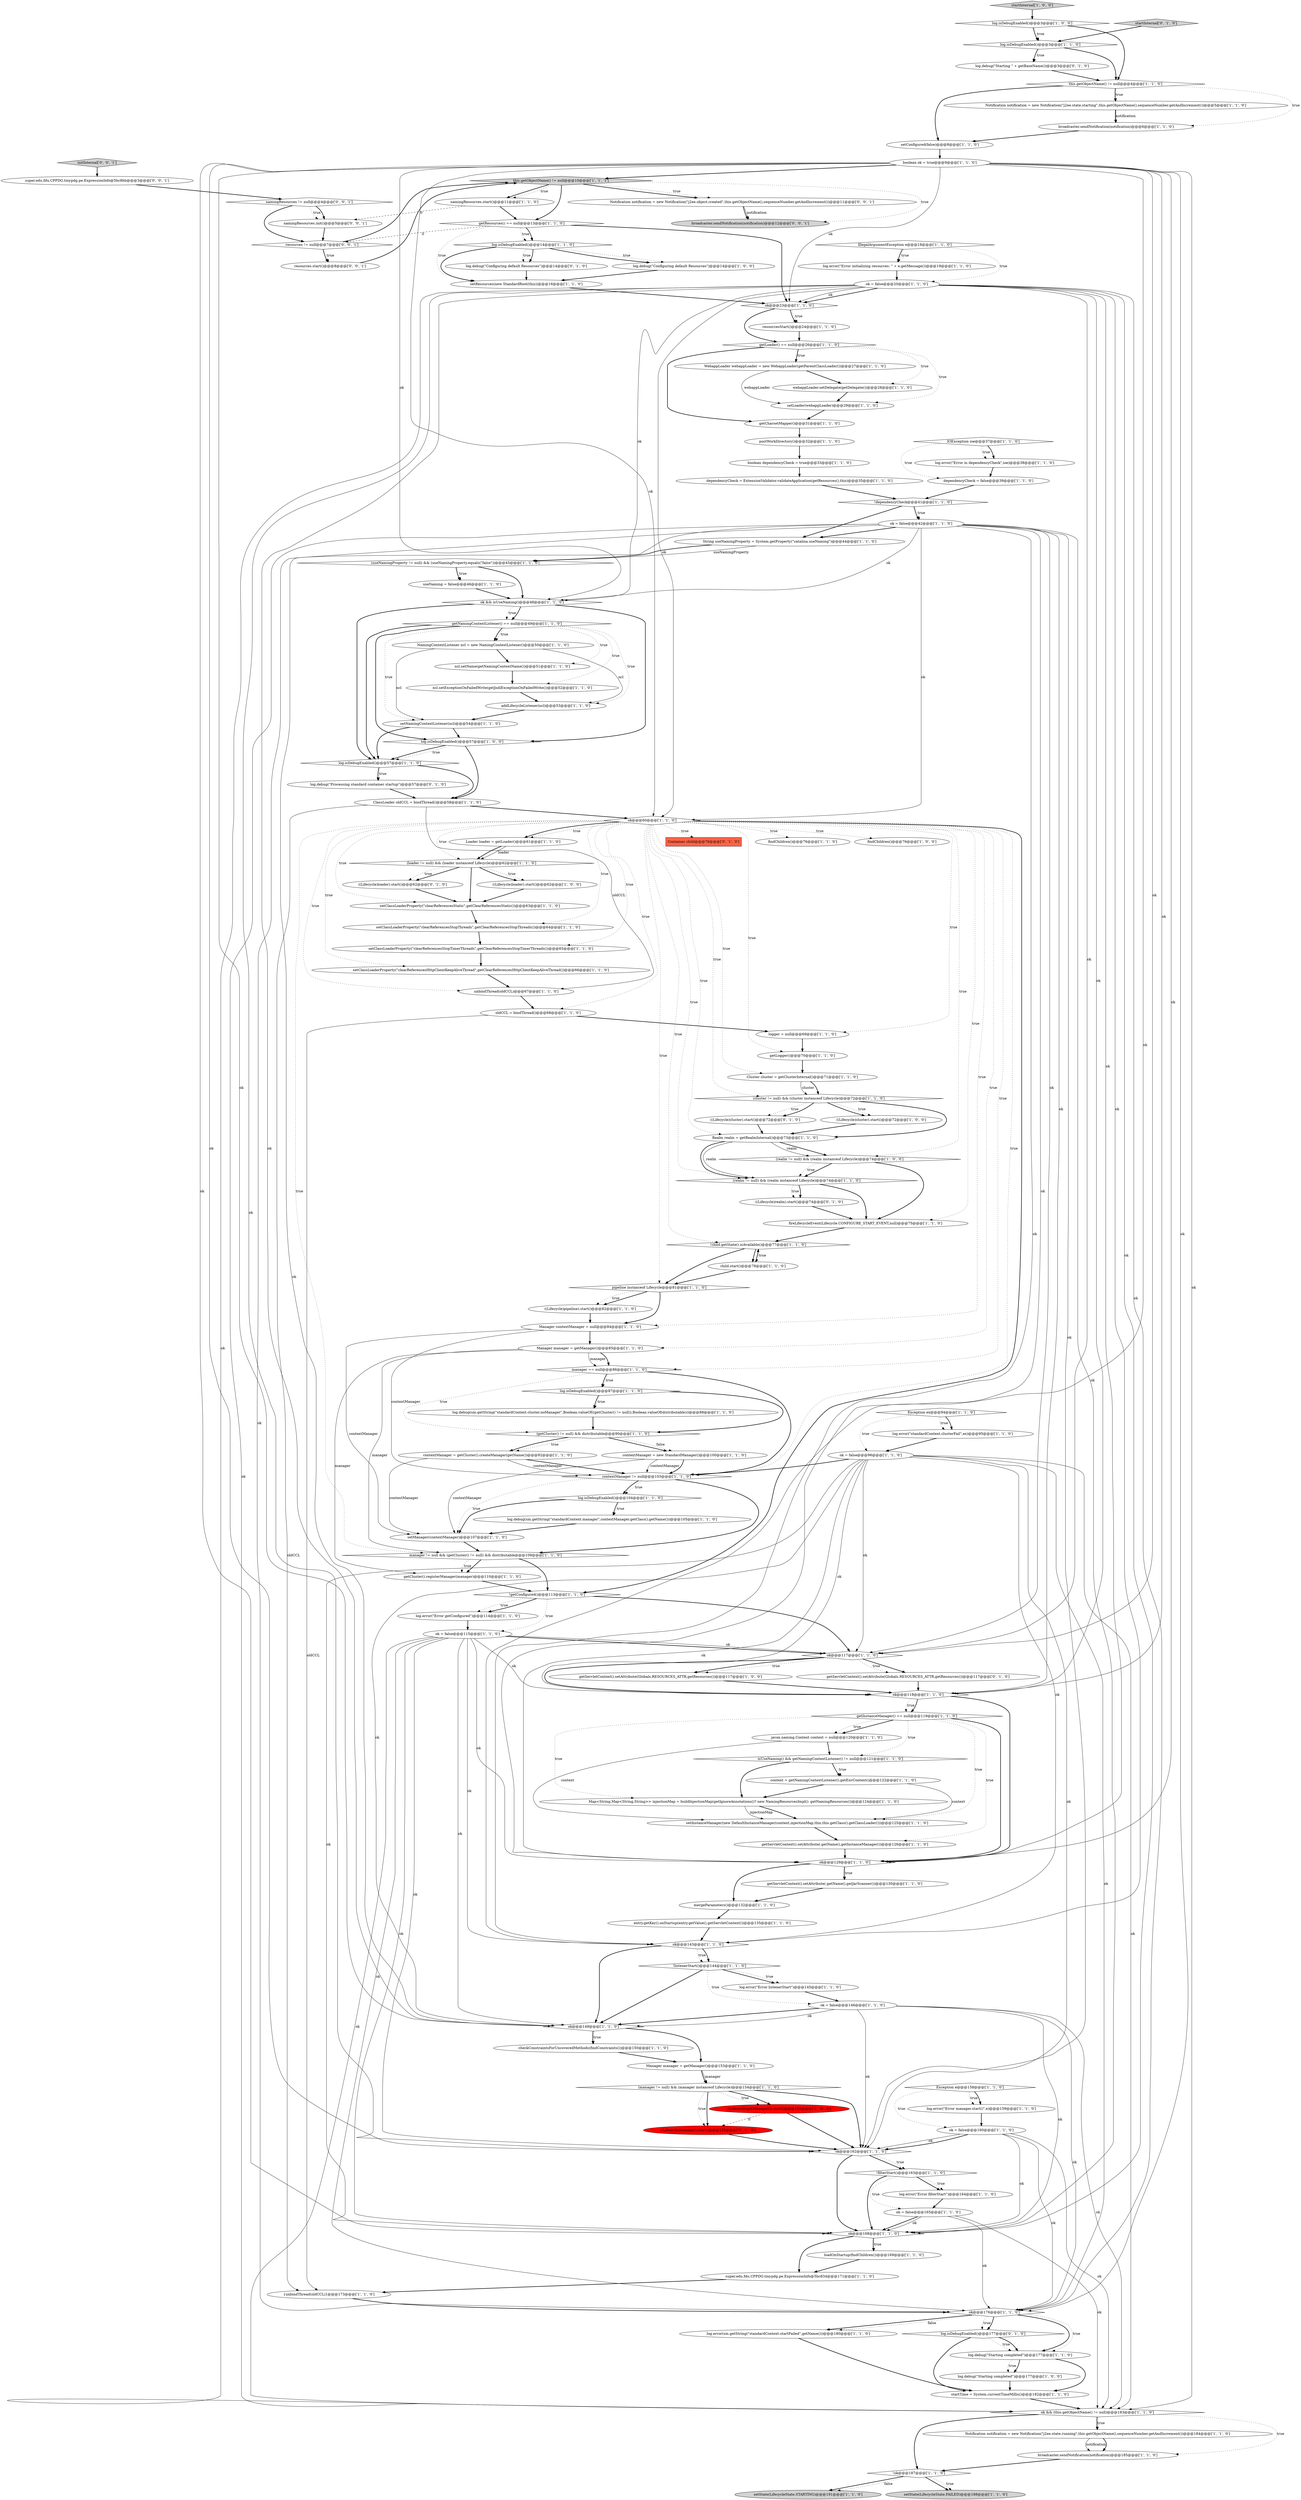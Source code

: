 digraph {
18 [style = filled, label = "this.getObjectName() != null@@@4@@@['1', '1', '0']", fillcolor = white, shape = diamond image = "AAA0AAABBB1BBB"];
26 [style = filled, label = "entry.getKey().onStartup(entry.getValue(),getServletContext())@@@135@@@['1', '1', '0']", fillcolor = white, shape = ellipse image = "AAA0AAABBB1BBB"];
58 [style = filled, label = "setClassLoaderProperty(\"clearReferencesHttpClientKeepAliveThread\",getClearReferencesHttpClientKeepAliveThread())@@@66@@@['1', '1', '0']", fillcolor = white, shape = ellipse image = "AAA0AAABBB1BBB"];
12 [style = filled, label = "broadcaster.sendNotification(notification)@@@185@@@['1', '1', '0']", fillcolor = white, shape = ellipse image = "AAA0AAABBB1BBB"];
110 [style = filled, label = "pipeline instanceof Lifecycle@@@81@@@['1', '1', '0']", fillcolor = white, shape = diamond image = "AAA0AAABBB1BBB"];
46 [style = filled, label = "getCharsetMapper()@@@31@@@['1', '1', '0']", fillcolor = white, shape = ellipse image = "AAA0AAABBB1BBB"];
21 [style = filled, label = "IllegalArgumentException e@@@18@@@['1', '1', '0']", fillcolor = white, shape = diamond image = "AAA0AAABBB1BBB"];
35 [style = filled, label = "getResources() == null@@@13@@@['1', '1', '0']", fillcolor = white, shape = diamond image = "AAA0AAABBB1BBB"];
135 [style = filled, label = "startInternal['0', '1', '0']", fillcolor = lightgray, shape = diamond image = "AAA0AAABBB2BBB"];
143 [style = filled, label = "((Lifecycle)loader).start()@@@62@@@['0', '1', '0']", fillcolor = white, shape = ellipse image = "AAA0AAABBB2BBB"];
80 [style = filled, label = "!child.getState().isAvailable()@@@77@@@['1', '1', '0']", fillcolor = white, shape = diamond image = "AAA0AAABBB1BBB"];
53 [style = filled, label = "log.isDebugEnabled()@@@14@@@['1', '1', '0']", fillcolor = white, shape = diamond image = "AAA0AAABBB1BBB"];
61 [style = filled, label = "log.error(\"Error listenerStart\")@@@145@@@['1', '1', '0']", fillcolor = white, shape = ellipse image = "AAA0AAABBB1BBB"];
66 [style = filled, label = "!ok@@@187@@@['1', '1', '0']", fillcolor = white, shape = diamond image = "AAA0AAABBB1BBB"];
125 [style = filled, label = "getNamingContextListener() == null@@@49@@@['1', '1', '0']", fillcolor = white, shape = diamond image = "AAA0AAABBB1BBB"];
121 [style = filled, label = "ok@@@129@@@['1', '1', '0']", fillcolor = white, shape = diamond image = "AAA0AAABBB1BBB"];
90 [style = filled, label = "Loader loader = getLoader()@@@61@@@['1', '1', '0']", fillcolor = white, shape = ellipse image = "AAA0AAABBB1BBB"];
43 [style = filled, label = "Realm realm = getRealmInternal()@@@73@@@['1', '1', '0']", fillcolor = white, shape = ellipse image = "AAA0AAABBB1BBB"];
152 [style = filled, label = "resources != null@@@7@@@['0', '0', '1']", fillcolor = white, shape = diamond image = "AAA0AAABBB3BBB"];
84 [style = filled, label = "getServletContext().setAttribute(.getName(),getInstanceManager())@@@126@@@['1', '1', '0']", fillcolor = white, shape = ellipse image = "AAA0AAABBB1BBB"];
119 [style = filled, label = "manager != null && (getCluster() != null) && distributable@@@109@@@['1', '1', '0']", fillcolor = white, shape = diamond image = "AAA0AAABBB1BBB"];
73 [style = filled, label = "manager == null@@@86@@@['1', '1', '0']", fillcolor = white, shape = diamond image = "AAA0AAABBB1BBB"];
10 [style = filled, label = "setInstanceManager(new DefaultInstanceManager(context,injectionMap,this,this.getClass().getClassLoader()))@@@125@@@['1', '1', '0']", fillcolor = white, shape = ellipse image = "AAA0AAABBB1BBB"];
137 [style = filled, label = "log.isDebugEnabled()@@@177@@@['0', '1', '0']", fillcolor = white, shape = diamond image = "AAA0AAABBB2BBB"];
51 [style = filled, label = "!listenerStart()@@@144@@@['1', '1', '0']", fillcolor = white, shape = diamond image = "AAA0AAABBB1BBB"];
150 [style = filled, label = "namingResources != null@@@4@@@['0', '0', '1']", fillcolor = white, shape = diamond image = "AAA0AAABBB3BBB"];
102 [style = filled, label = "ok@@@176@@@['1', '1', '0']", fillcolor = white, shape = diamond image = "AAA0AAABBB1BBB"];
140 [style = filled, label = "getServletContext().setAttribute(Globals.RESOURCES_ATTR,getResources())@@@117@@@['0', '1', '0']", fillcolor = white, shape = ellipse image = "AAA0AAABBB2BBB"];
70 [style = filled, label = "((Lifecycle)getManager()).start()@@@155@@@['1', '0', '0']", fillcolor = red, shape = ellipse image = "AAA1AAABBB1BBB"];
40 [style = filled, label = "fireLifecycleEvent(Lifecycle.CONFIGURE_START_EVENT,null)@@@75@@@['1', '1', '0']", fillcolor = white, shape = ellipse image = "AAA0AAABBB1BBB"];
147 [style = filled, label = "Notification notification = new Notification(\"j2ee.object.created\",this.getObjectName(),sequenceNumber.getAndIncrement())@@@11@@@['0', '0', '1']", fillcolor = white, shape = ellipse image = "AAA0AAABBB3BBB"];
108 [style = filled, label = "ncl.setExceptionOnFailedWrite(getJndiExceptionOnFailedWrite())@@@52@@@['1', '1', '0']", fillcolor = white, shape = ellipse image = "AAA0AAABBB1BBB"];
8 [style = filled, label = "contextManager = getCluster().createManager(getName())@@@92@@@['1', '1', '0']", fillcolor = white, shape = ellipse image = "AAA0AAABBB1BBB"];
15 [style = filled, label = "broadcaster.sendNotification(notification)@@@6@@@['1', '1', '0']", fillcolor = white, shape = ellipse image = "AAA0AAABBB1BBB"];
85 [style = filled, label = "getServletContext().setAttribute(.getName(),getJarScanner())@@@130@@@['1', '1', '0']", fillcolor = white, shape = ellipse image = "AAA0AAABBB1BBB"];
69 [style = filled, label = "getLogger()@@@70@@@['1', '1', '0']", fillcolor = white, shape = ellipse image = "AAA0AAABBB1BBB"];
109 [style = filled, label = "addLifecycleListener(ncl)@@@53@@@['1', '1', '0']", fillcolor = white, shape = ellipse image = "AAA0AAABBB1BBB"];
64 [style = filled, label = "context = getNamingContextListener().getEnvContext()@@@122@@@['1', '1', '0']", fillcolor = white, shape = ellipse image = "AAA0AAABBB1BBB"];
98 [style = filled, label = "ok@@@149@@@['1', '1', '0']", fillcolor = white, shape = diamond image = "AAA0AAABBB1BBB"];
124 [style = filled, label = "ok = false@@@42@@@['1', '1', '0']", fillcolor = white, shape = ellipse image = "AAA0AAABBB1BBB"];
41 [style = filled, label = "ok = false@@@20@@@['1', '1', '0']", fillcolor = white, shape = ellipse image = "AAA0AAABBB1BBB"];
52 [style = filled, label = "namingResources.start()@@@11@@@['1', '1', '0']", fillcolor = white, shape = ellipse image = "AAA0AAABBB1BBB"];
76 [style = filled, label = "child.start()@@@78@@@['1', '1', '0']", fillcolor = white, shape = ellipse image = "AAA0AAABBB1BBB"];
6 [style = filled, label = "ClassLoader oldCCL = bindThread()@@@58@@@['1', '1', '0']", fillcolor = white, shape = ellipse image = "AAA0AAABBB1BBB"];
117 [style = filled, label = "dependencyCheck = ExtensionValidator.validateApplication(getResources(),this)@@@35@@@['1', '1', '0']", fillcolor = white, shape = ellipse image = "AAA0AAABBB1BBB"];
93 [style = filled, label = "log.isDebugEnabled()@@@87@@@['1', '1', '0']", fillcolor = white, shape = diamond image = "AAA0AAABBB1BBB"];
129 [style = filled, label = "Manager manager = getManager()@@@85@@@['1', '1', '0']", fillcolor = white, shape = ellipse image = "AAA0AAABBB1BBB"];
141 [style = filled, label = "((Lifecycle)cluster).start()@@@72@@@['0', '1', '0']", fillcolor = white, shape = ellipse image = "AAA0AAABBB2BBB"];
94 [style = filled, label = "webappLoader.setDelegate(getDelegate())@@@28@@@['1', '1', '0']", fillcolor = white, shape = ellipse image = "AAA0AAABBB1BBB"];
88 [style = filled, label = "dependencyCheck = false@@@39@@@['1', '1', '0']", fillcolor = white, shape = ellipse image = "AAA0AAABBB1BBB"];
50 [style = filled, label = "ok@@@117@@@['1', '1', '0']", fillcolor = white, shape = diamond image = "AAA0AAABBB1BBB"];
122 [style = filled, label = "log.error(sm.getString(\"standardContext.startFailed\",getName()))@@@180@@@['1', '1', '0']", fillcolor = white, shape = ellipse image = "AAA0AAABBB1BBB"];
16 [style = filled, label = "log.error(\"standardContext.clusterFail\",ex)@@@95@@@['1', '1', '0']", fillcolor = white, shape = ellipse image = "AAA0AAABBB1BBB"];
104 [style = filled, label = "ok = false@@@160@@@['1', '1', '0']", fillcolor = white, shape = ellipse image = "AAA0AAABBB1BBB"];
32 [style = filled, label = "Manager manager = getManager()@@@153@@@['1', '1', '0']", fillcolor = white, shape = ellipse image = "AAA0AAABBB1BBB"];
144 [style = filled, label = "log.debug(\"Configuring default Resources\")@@@14@@@['0', '1', '0']", fillcolor = white, shape = ellipse image = "AAA0AAABBB2BBB"];
29 [style = filled, label = "log.error(\"Error filterStart\")@@@164@@@['1', '1', '0']", fillcolor = white, shape = ellipse image = "AAA0AAABBB1BBB"];
47 [style = filled, label = "setClassLoaderProperty(\"clearReferencesStatic\",getClearReferencesStatic())@@@63@@@['1', '1', '0']", fillcolor = white, shape = ellipse image = "AAA0AAABBB1BBB"];
39 [style = filled, label = "setNamingContextListener(ncl)@@@54@@@['1', '1', '0']", fillcolor = white, shape = ellipse image = "AAA0AAABBB1BBB"];
17 [style = filled, label = "super.edu.fdu.CPPDG.tinypdg.pe.ExpressionInfo@5bc834@@@171@@@['1', '1', '0']", fillcolor = white, shape = ellipse image = "AAA0AAABBB1BBB"];
36 [style = filled, label = "log.debug(\"Configuring default Resources\")@@@14@@@['1', '0', '0']", fillcolor = white, shape = ellipse image = "AAA0AAABBB1BBB"];
42 [style = filled, label = "!dependencyCheck@@@41@@@['1', '1', '0']", fillcolor = white, shape = diamond image = "AAA0AAABBB1BBB"];
74 [style = filled, label = "Exception e@@@158@@@['1', '1', '0']", fillcolor = white, shape = diamond image = "AAA0AAABBB1BBB"];
78 [style = filled, label = "setConfigured(false)@@@8@@@['1', '1', '0']", fillcolor = white, shape = ellipse image = "AAA0AAABBB1BBB"];
126 [style = filled, label = "logger = null@@@69@@@['1', '1', '0']", fillcolor = white, shape = ellipse image = "AAA0AAABBB1BBB"];
132 [style = filled, label = "!getConfigured()@@@113@@@['1', '1', '0']", fillcolor = white, shape = diamond image = "AAA0AAABBB1BBB"];
139 [style = filled, label = "Container child@@@76@@@['0', '1', '0']", fillcolor = tomato, shape = box image = "AAA0AAABBB2BBB"];
138 [style = filled, label = "((Lifecycle)realm).start()@@@74@@@['0', '1', '0']", fillcolor = white, shape = ellipse image = "AAA0AAABBB2BBB"];
123 [style = filled, label = "(useNamingProperty != null) && (useNamingProperty.equals(\"false\"))@@@45@@@['1', '1', '0']", fillcolor = white, shape = diamond image = "AAA0AAABBB1BBB"];
105 [style = filled, label = "setLoader(webappLoader)@@@29@@@['1', '1', '0']", fillcolor = white, shape = ellipse image = "AAA0AAABBB1BBB"];
120 [style = filled, label = "log.debug(\"Starting completed\")@@@177@@@['1', '1', '0']", fillcolor = white, shape = ellipse image = "AAA0AAABBB1BBB"];
38 [style = filled, label = "log.error(\"Error in dependencyCheck\",ioe)@@@38@@@['1', '1', '0']", fillcolor = white, shape = ellipse image = "AAA0AAABBB1BBB"];
75 [style = filled, label = "oldCCL = bindThread()@@@68@@@['1', '1', '0']", fillcolor = white, shape = ellipse image = "AAA0AAABBB1BBB"];
118 [style = filled, label = "log.isDebugEnabled()@@@57@@@['1', '1', '0']", fillcolor = white, shape = diamond image = "AAA0AAABBB1BBB"];
19 [style = filled, label = "postWorkDirectory()@@@32@@@['1', '1', '0']", fillcolor = white, shape = ellipse image = "AAA0AAABBB1BBB"];
146 [style = filled, label = "super.edu.fdu.CPPDG.tinypdg.pe.ExpressionInfo@5bc8bb@@@3@@@['0', '0', '1']", fillcolor = white, shape = ellipse image = "AAA0AAABBB3BBB"];
113 [style = filled, label = "ok@@@23@@@['1', '1', '0']", fillcolor = white, shape = diamond image = "AAA0AAABBB1BBB"];
45 [style = filled, label = "Notification notification = new Notification(\"j2ee.state.starting\",this.getObjectName(),sequenceNumber.getAndIncrement())@@@5@@@['1', '1', '0']", fillcolor = white, shape = ellipse image = "AAA0AAABBB1BBB"];
33 [style = filled, label = "ncl.setName(getNamingContextName())@@@51@@@['1', '1', '0']", fillcolor = white, shape = ellipse image = "AAA0AAABBB1BBB"];
72 [style = filled, label = "useNaming = false@@@46@@@['1', '1', '0']", fillcolor = white, shape = ellipse image = "AAA0AAABBB1BBB"];
112 [style = filled, label = "(getCluster() != null) && distributable@@@90@@@['1', '1', '0']", fillcolor = white, shape = diamond image = "AAA0AAABBB1BBB"];
22 [style = filled, label = "((Lifecycle)pipeline).start()@@@82@@@['1', '1', '0']", fillcolor = white, shape = ellipse image = "AAA0AAABBB1BBB"];
57 [style = filled, label = "Map<String,Map<String,String>> injectionMap = buildInjectionMap(getIgnoreAnnotations()? new NamingResourcesImpl(): getNamingResources())@@@124@@@['1', '1', '0']", fillcolor = white, shape = ellipse image = "AAA0AAABBB1BBB"];
97 [style = filled, label = "ok = false@@@146@@@['1', '1', '0']", fillcolor = white, shape = ellipse image = "AAA0AAABBB1BBB"];
89 [style = filled, label = "startTime = System.currentTimeMillis()@@@182@@@['1', '1', '0']", fillcolor = white, shape = ellipse image = "AAA0AAABBB1BBB"];
83 [style = filled, label = "setState(LifecycleState.STARTING)@@@191@@@['1', '1', '0']", fillcolor = lightgray, shape = ellipse image = "AAA0AAABBB1BBB"];
106 [style = filled, label = "resourcesStart()@@@24@@@['1', '1', '0']", fillcolor = white, shape = ellipse image = "AAA0AAABBB1BBB"];
62 [style = filled, label = "Cluster cluster = getClusterInternal()@@@71@@@['1', '1', '0']", fillcolor = white, shape = ellipse image = "AAA0AAABBB1BBB"];
77 [style = filled, label = "checkConstraintsForUncoveredMethods(findConstraints())@@@150@@@['1', '1', '0']", fillcolor = white, shape = ellipse image = "AAA0AAABBB1BBB"];
114 [style = filled, label = "setManager(contextManager)@@@107@@@['1', '1', '0']", fillcolor = white, shape = ellipse image = "AAA0AAABBB1BBB"];
148 [style = filled, label = "initInternal['0', '0', '1']", fillcolor = lightgray, shape = diamond image = "AAA0AAABBB3BBB"];
130 [style = filled, label = "log.error(\"Error getConfigured\")@@@114@@@['1', '1', '0']", fillcolor = white, shape = ellipse image = "AAA0AAABBB1BBB"];
81 [style = filled, label = "ok && (this.getObjectName() != null)@@@183@@@['1', '1', '0']", fillcolor = white, shape = diamond image = "AAA0AAABBB1BBB"];
5 [style = filled, label = "NamingContextListener ncl = new NamingContextListener()@@@50@@@['1', '1', '0']", fillcolor = white, shape = ellipse image = "AAA0AAABBB1BBB"];
55 [style = filled, label = "!filterStart()@@@163@@@['1', '1', '0']", fillcolor = white, shape = diamond image = "AAA0AAABBB1BBB"];
24 [style = filled, label = "isUseNaming() && getNamingContextListener() != null@@@121@@@['1', '1', '0']", fillcolor = white, shape = diamond image = "AAA0AAABBB1BBB"];
95 [style = filled, label = "ok@@@118@@@['1', '1', '0']", fillcolor = white, shape = diamond image = "AAA0AAABBB1BBB"];
20 [style = filled, label = "ok@@@60@@@['1', '1', '0']", fillcolor = white, shape = diamond image = "AAA0AAABBB1BBB"];
145 [style = filled, label = "((Lifecycle)manager).start()@@@155@@@['0', '1', '0']", fillcolor = red, shape = ellipse image = "AAA1AAABBB2BBB"];
28 [style = filled, label = "((Lifecycle)loader).start()@@@62@@@['1', '0', '0']", fillcolor = white, shape = ellipse image = "AAA0AAABBB1BBB"];
44 [style = filled, label = "ok = false@@@165@@@['1', '1', '0']", fillcolor = white, shape = ellipse image = "AAA0AAABBB1BBB"];
82 [style = filled, label = "contextManager != null@@@103@@@['1', '1', '0']", fillcolor = white, shape = diamond image = "AAA0AAABBB1BBB"];
48 [style = filled, label = "log.debug(\"Starting completed\")@@@177@@@['1', '0', '0']", fillcolor = white, shape = ellipse image = "AAA0AAABBB1BBB"];
79 [style = filled, label = "(realm != null) && (realm instanceof Lifecycle)@@@74@@@['1', '1', '0']", fillcolor = white, shape = diamond image = "AAA0AAABBB1BBB"];
4 [style = filled, label = "log.error(\"Error manager.start()\",e)@@@159@@@['1', '1', '0']", fillcolor = white, shape = ellipse image = "AAA0AAABBB1BBB"];
3 [style = filled, label = "contextManager = new StandardManager()@@@100@@@['1', '1', '0']", fillcolor = white, shape = ellipse image = "AAA0AAABBB1BBB"];
103 [style = filled, label = "(cluster != null) && (cluster instanceof Lifecycle)@@@72@@@['1', '1', '0']", fillcolor = white, shape = diamond image = "AAA0AAABBB1BBB"];
91 [style = filled, label = "unbindThread(oldCCL)@@@67@@@['1', '1', '0']", fillcolor = white, shape = ellipse image = "AAA0AAABBB1BBB"];
1 [style = filled, label = "setResources(new StandardRoot(this))@@@16@@@['1', '1', '0']", fillcolor = white, shape = ellipse image = "AAA0AAABBB1BBB"];
49 [style = filled, label = "javax.naming.Context context = null@@@120@@@['1', '1', '0']", fillcolor = white, shape = ellipse image = "AAA0AAABBB1BBB"];
151 [style = filled, label = "namingResources.init()@@@5@@@['0', '0', '1']", fillcolor = white, shape = ellipse image = "AAA0AAABBB3BBB"];
127 [style = filled, label = "Notification notification = new Notification(\"j2ee.state.running\",this.getObjectName(),sequenceNumber.getAndIncrement())@@@184@@@['1', '1', '0']", fillcolor = white, shape = ellipse image = "AAA0AAABBB1BBB"];
67 [style = filled, label = "findChildren()@@@76@@@['1', '1', '0']", fillcolor = white, shape = ellipse image = "AAA0AAABBB1BBB"];
99 [style = filled, label = "log.error(\"Error initializing resources: \" + e.getMessage())@@@19@@@['1', '1', '0']", fillcolor = white, shape = ellipse image = "AAA0AAABBB1BBB"];
65 [style = filled, label = "{unbindThread(oldCCL)}@@@173@@@['1', '1', '0']", fillcolor = white, shape = ellipse image = "AAA0AAABBB1BBB"];
87 [style = filled, label = "this.getObjectName() != null@@@10@@@['1', '1', '1']", fillcolor = lightgray, shape = diamond image = "AAA0AAABBB1BBB"];
31 [style = filled, label = "log.isDebugEnabled()@@@104@@@['1', '1', '0']", fillcolor = white, shape = diamond image = "AAA0AAABBB1BBB"];
86 [style = filled, label = "(manager != null) && (manager instanceof Lifecycle)@@@154@@@['1', '1', '0']", fillcolor = white, shape = diamond image = "AAA0AAABBB1BBB"];
9 [style = filled, label = "findChildren()@@@76@@@['1', '0', '0']", fillcolor = white, shape = ellipse image = "AAA0AAABBB1BBB"];
68 [style = filled, label = "setClassLoaderProperty(\"clearReferencesStopTimerThreads\",getClearReferencesStopTimerThreads())@@@65@@@['1', '1', '0']", fillcolor = white, shape = ellipse image = "AAA0AAABBB1BBB"];
96 [style = filled, label = "log.isDebugEnabled()@@@57@@@['1', '0', '0']", fillcolor = white, shape = diamond image = "AAA0AAABBB1BBB"];
115 [style = filled, label = "ok && isUseNaming()@@@48@@@['1', '1', '0']", fillcolor = white, shape = diamond image = "AAA0AAABBB1BBB"];
60 [style = filled, label = "getLoader() == null@@@26@@@['1', '1', '0']", fillcolor = white, shape = diamond image = "AAA0AAABBB1BBB"];
142 [style = filled, label = "log.debug(\"Starting \" + getBaseName())@@@3@@@['0', '1', '0']", fillcolor = white, shape = ellipse image = "AAA0AAABBB2BBB"];
92 [style = filled, label = "getCluster().registerManager(manager)@@@110@@@['1', '1', '0']", fillcolor = white, shape = ellipse image = "AAA0AAABBB1BBB"];
71 [style = filled, label = "log.debug(sm.getString(\"standardContext.manager\",contextManager.getClass().getName()))@@@105@@@['1', '1', '0']", fillcolor = white, shape = ellipse image = "AAA0AAABBB1BBB"];
2 [style = filled, label = "log.isDebugEnabled()@@@3@@@['1', '0', '0']", fillcolor = white, shape = diamond image = "AAA0AAABBB1BBB"];
101 [style = filled, label = "ok@@@162@@@['1', '1', '0']", fillcolor = white, shape = diamond image = "AAA0AAABBB1BBB"];
128 [style = filled, label = "boolean ok = true@@@9@@@['1', '1', '0']", fillcolor = white, shape = ellipse image = "AAA0AAABBB1BBB"];
34 [style = filled, label = "((Lifecycle)cluster).start()@@@72@@@['1', '0', '0']", fillcolor = white, shape = ellipse image = "AAA0AAABBB1BBB"];
116 [style = filled, label = "ok = false@@@96@@@['1', '1', '0']", fillcolor = white, shape = ellipse image = "AAA0AAABBB1BBB"];
133 [style = filled, label = "setState(LifecycleState.FAILED)@@@188@@@['1', '1', '0']", fillcolor = lightgray, shape = ellipse image = "AAA0AAABBB1BBB"];
27 [style = filled, label = "setClassLoaderProperty(\"clearReferencesStopThreads\",getClearReferencesStopThreads())@@@64@@@['1', '1', '0']", fillcolor = white, shape = ellipse image = "AAA0AAABBB1BBB"];
59 [style = filled, label = "IOException ioe@@@37@@@['1', '1', '0']", fillcolor = white, shape = diamond image = "AAA0AAABBB1BBB"];
131 [style = filled, label = "(loader != null) && (loader instanceof Lifecycle)@@@62@@@['1', '1', '0']", fillcolor = white, shape = diamond image = "AAA0AAABBB1BBB"];
23 [style = filled, label = "getInstanceManager() == null@@@119@@@['1', '1', '0']", fillcolor = white, shape = diamond image = "AAA0AAABBB1BBB"];
0 [style = filled, label = "ok@@@143@@@['1', '1', '0']", fillcolor = white, shape = diamond image = "AAA0AAABBB1BBB"];
25 [style = filled, label = "startInternal['1', '0', '0']", fillcolor = lightgray, shape = diamond image = "AAA0AAABBB1BBB"];
11 [style = filled, label = "log.debug(sm.getString(\"standardContext.cluster.noManager\",Boolean.valueOf((getCluster() != null)),Boolean.valueOf(distributable)))@@@88@@@['1', '1', '0']", fillcolor = white, shape = ellipse image = "AAA0AAABBB1BBB"];
134 [style = filled, label = "mergeParameters()@@@132@@@['1', '1', '0']", fillcolor = white, shape = ellipse image = "AAA0AAABBB1BBB"];
37 [style = filled, label = "(realm != null) && (realm instanceof Lifecycle)@@@74@@@['1', '0', '0']", fillcolor = white, shape = diamond image = "AAA0AAABBB1BBB"];
136 [style = filled, label = "log.debug(\"Processing standard container startup\")@@@57@@@['0', '1', '0']", fillcolor = white, shape = ellipse image = "AAA0AAABBB2BBB"];
100 [style = filled, label = "loadOnStartup(findChildren())@@@169@@@['1', '1', '0']", fillcolor = white, shape = ellipse image = "AAA0AAABBB1BBB"];
14 [style = filled, label = "ok = false@@@115@@@['1', '1', '0']", fillcolor = white, shape = ellipse image = "AAA0AAABBB1BBB"];
56 [style = filled, label = "Manager contextManager = null@@@84@@@['1', '1', '0']", fillcolor = white, shape = ellipse image = "AAA0AAABBB1BBB"];
107 [style = filled, label = "Exception ex@@@94@@@['1', '1', '0']", fillcolor = white, shape = diamond image = "AAA0AAABBB1BBB"];
13 [style = filled, label = "log.isDebugEnabled()@@@3@@@['1', '1', '0']", fillcolor = white, shape = diamond image = "AAA0AAABBB1BBB"];
153 [style = filled, label = "resources.start()@@@8@@@['0', '0', '1']", fillcolor = white, shape = ellipse image = "AAA0AAABBB3BBB"];
54 [style = filled, label = "WebappLoader webappLoader = new WebappLoader(getParentClassLoader())@@@27@@@['1', '1', '0']", fillcolor = white, shape = ellipse image = "AAA0AAABBB1BBB"];
30 [style = filled, label = "ok@@@168@@@['1', '1', '0']", fillcolor = white, shape = diamond image = "AAA0AAABBB1BBB"];
63 [style = filled, label = "String useNamingProperty = System.getProperty(\"catalina.useNaming\")@@@44@@@['1', '1', '0']", fillcolor = white, shape = ellipse image = "AAA0AAABBB1BBB"];
111 [style = filled, label = "boolean dependencyCheck = true@@@33@@@['1', '1', '0']", fillcolor = white, shape = ellipse image = "AAA0AAABBB1BBB"];
149 [style = filled, label = "broadcaster.sendNotification(notification)@@@12@@@['0', '0', '1']", fillcolor = lightgray, shape = ellipse image = "AAA0AAABBB3BBB"];
7 [style = filled, label = "getServletContext().setAttribute(Globals.RESOURCES_ATTR,getResources())@@@117@@@['1', '0', '0']", fillcolor = white, shape = ellipse image = "AAA0AAABBB1BBB"];
118->6 [style = bold, label=""];
74->104 [style = dotted, label="true"];
131->47 [style = bold, label=""];
115->125 [style = dotted, label="true"];
75->126 [style = bold, label=""];
73->112 [style = dotted, label="true"];
39->118 [style = bold, label=""];
56->114 [style = solid, label="contextManager"];
14->95 [style = solid, label="ok"];
37->79 [style = bold, label=""];
116->50 [style = solid, label="ok"];
147->149 [style = bold, label=""];
14->0 [style = solid, label="ok"];
23->121 [style = bold, label=""];
53->36 [style = dotted, label="true"];
14->98 [style = solid, label="ok"];
64->10 [style = solid, label="context"];
53->36 [style = bold, label=""];
24->64 [style = bold, label=""];
130->14 [style = bold, label=""];
81->66 [style = bold, label=""];
30->100 [style = dotted, label="true"];
20->43 [style = dotted, label="true"];
20->110 [style = dotted, label="true"];
13->142 [style = bold, label=""];
16->116 [style = bold, label=""];
87->35 [style = bold, label=""];
93->11 [style = bold, label=""];
92->132 [style = bold, label=""];
82->119 [style = bold, label=""];
104->30 [style = solid, label="ok"];
20->126 [style = dotted, label="true"];
23->49 [style = bold, label=""];
150->151 [style = dotted, label="true"];
41->121 [style = solid, label="ok"];
73->93 [style = bold, label=""];
55->29 [style = bold, label=""];
115->125 [style = bold, label=""];
125->5 [style = dotted, label="true"];
104->102 [style = solid, label="ok"];
153->87 [style = bold, label=""];
145->101 [style = bold, label=""];
25->2 [style = bold, label=""];
3->114 [style = solid, label="contextManager"];
100->17 [style = bold, label=""];
33->108 [style = bold, label=""];
73->93 [style = dotted, label="true"];
18->45 [style = dotted, label="true"];
26->0 [style = bold, label=""];
129->73 [style = solid, label="manager"];
54->94 [style = bold, label=""];
14->30 [style = solid, label="ok"];
137->89 [style = bold, label=""];
94->105 [style = bold, label=""];
121->85 [style = dotted, label="true"];
0->51 [style = dotted, label="true"];
46->19 [style = bold, label=""];
66->133 [style = bold, label=""];
13->18 [style = bold, label=""];
3->82 [style = solid, label="contextManager"];
49->10 [style = solid, label="context"];
52->151 [style = dashed, label="0"];
119->92 [style = bold, label=""];
112->3 [style = bold, label=""];
45->15 [style = bold, label=""];
128->87 [style = bold, label=""];
128->30 [style = solid, label="ok"];
132->14 [style = dotted, label="true"];
121->85 [style = bold, label=""];
58->91 [style = bold, label=""];
60->54 [style = dotted, label="true"];
131->143 [style = bold, label=""];
107->116 [style = dotted, label="true"];
42->124 [style = bold, label=""];
87->147 [style = bold, label=""];
8->82 [style = bold, label=""];
31->114 [style = bold, label=""];
12->66 [style = bold, label=""];
20->37 [style = dotted, label="true"];
55->30 [style = bold, label=""];
131->28 [style = dotted, label="true"];
104->101 [style = solid, label="ok"];
14->50 [style = bold, label=""];
51->98 [style = bold, label=""];
110->22 [style = bold, label=""];
128->113 [style = solid, label="ok"];
34->43 [style = bold, label=""];
93->11 [style = dotted, label="true"];
93->112 [style = bold, label=""];
116->81 [style = solid, label="ok"];
60->105 [style = dotted, label="true"];
105->46 [style = bold, label=""];
20->82 [style = dotted, label="true"];
22->56 [style = bold, label=""];
102->137 [style = dotted, label="true"];
116->0 [style = solid, label="ok"];
41->102 [style = solid, label="ok"];
81->12 [style = dotted, label="true"];
81->127 [style = dotted, label="true"];
108->109 [style = bold, label=""];
43->37 [style = bold, label=""];
123->72 [style = bold, label=""];
128->101 [style = solid, label="ok"];
135->13 [style = bold, label=""];
41->98 [style = solid, label="ok"];
60->46 [style = bold, label=""];
0->98 [style = bold, label=""];
152->87 [style = bold, label=""];
137->120 [style = dotted, label="true"];
31->71 [style = bold, label=""];
86->145 [style = bold, label=""];
103->34 [style = bold, label=""];
127->12 [style = solid, label="notification"];
0->51 [style = bold, label=""];
50->95 [style = bold, label=""];
124->115 [style = solid, label="ok"];
124->81 [style = solid, label="ok"];
140->95 [style = bold, label=""];
57->10 [style = bold, label=""];
90->131 [style = bold, label=""];
2->13 [style = dotted, label="true"];
73->82 [style = bold, label=""];
107->16 [style = bold, label=""];
102->122 [style = bold, label=""];
18->15 [style = dotted, label="true"];
122->89 [style = bold, label=""];
98->32 [style = bold, label=""];
124->63 [style = bold, label=""];
138->40 [style = bold, label=""];
104->81 [style = solid, label="ok"];
150->151 [style = bold, label=""];
20->56 [style = dotted, label="true"];
124->50 [style = solid, label="ok"];
35->1 [style = dotted, label="true"];
31->71 [style = dotted, label="true"];
115->96 [style = bold, label=""];
41->81 [style = solid, label="ok"];
65->102 [style = bold, label=""];
27->68 [style = bold, label=""];
44->102 [style = solid, label="ok"];
51->61 [style = bold, label=""];
41->101 [style = solid, label="ok"];
132->130 [style = dotted, label="true"];
101->55 [style = bold, label=""];
70->145 [style = dashed, label="0"];
29->44 [style = bold, label=""];
56->82 [style = solid, label="contextManager"];
91->75 [style = bold, label=""];
125->39 [style = dotted, label="true"];
50->7 [style = dotted, label="true"];
18->78 [style = bold, label=""];
20->58 [style = dotted, label="true"];
61->97 [style = bold, label=""];
5->33 [style = bold, label=""];
102->120 [style = bold, label=""];
136->6 [style = bold, label=""];
43->37 [style = solid, label="realm"];
45->15 [style = solid, label="notification"];
66->133 [style = dotted, label="true"];
14->102 [style = solid, label="ok"];
95->23 [style = dotted, label="true"];
41->20 [style = solid, label="ok"];
62->103 [style = bold, label=""];
48->89 [style = bold, label=""];
17->65 [style = bold, label=""];
20->47 [style = dotted, label="true"];
103->141 [style = dotted, label="true"];
116->82 [style = bold, label=""];
128->95 [style = solid, label="ok"];
147->149 [style = solid, label="notification"];
89->81 [style = bold, label=""];
116->102 [style = solid, label="ok"];
106->60 [style = bold, label=""];
41->113 [style = bold, label=""];
119->92 [style = dotted, label="true"];
81->127 [style = bold, label=""];
120->48 [style = bold, label=""];
113->60 [style = bold, label=""];
120->48 [style = dotted, label="true"];
124->98 [style = solid, label="ok"];
128->121 [style = solid, label="ok"];
41->50 [style = solid, label="ok"];
132->50 [style = bold, label=""];
7->95 [style = bold, label=""];
44->30 [style = bold, label=""];
120->89 [style = bold, label=""];
32->86 [style = solid, label="manager"];
20->119 [style = dotted, label="true"];
20->62 [style = dotted, label="true"];
20->73 [style = dotted, label="true"];
109->39 [style = bold, label=""];
124->20 [style = solid, label="ok"];
99->41 [style = bold, label=""];
80->110 [style = bold, label=""];
21->41 [style = dotted, label="true"];
10->84 [style = bold, label=""];
128->115 [style = solid, label="ok"];
43->79 [style = solid, label="realm"];
14->121 [style = solid, label="ok"];
124->121 [style = solid, label="ok"];
24->64 [style = dotted, label="true"];
125->96 [style = bold, label=""];
42->124 [style = dotted, label="true"];
32->86 [style = bold, label=""];
97->81 [style = solid, label="ok"];
117->42 [style = bold, label=""];
121->134 [style = bold, label=""];
63->123 [style = bold, label=""];
59->38 [style = bold, label=""];
131->143 [style = dotted, label="true"];
50->7 [style = bold, label=""];
116->30 [style = solid, label="ok"];
118->136 [style = dotted, label="true"];
151->152 [style = bold, label=""];
113->106 [style = dotted, label="true"];
90->131 [style = solid, label="loader"];
23->49 [style = dotted, label="true"];
96->6 [style = bold, label=""];
20->75 [style = dotted, label="true"];
20->129 [style = dotted, label="true"];
137->120 [style = bold, label=""];
123->115 [style = bold, label=""];
110->56 [style = bold, label=""];
112->3 [style = dotted, label="false"];
129->119 [style = solid, label="manager"];
50->140 [style = bold, label=""];
124->30 [style = solid, label="ok"];
129->92 [style = solid, label="manager"];
142->18 [style = bold, label=""];
128->20 [style = solid, label="ok"];
20->27 [style = dotted, label="true"];
21->99 [style = dotted, label="true"];
23->84 [style = dotted, label="true"];
47->27 [style = bold, label=""];
116->101 [style = solid, label="ok"];
82->114 [style = dotted, label="true"];
87->52 [style = bold, label=""];
62->103 [style = solid, label="cluster"];
102->122 [style = dotted, label="false"];
20->80 [style = dotted, label="true"];
49->24 [style = bold, label=""];
11->112 [style = bold, label=""];
78->128 [style = bold, label=""];
152->153 [style = dotted, label="true"];
35->53 [style = dotted, label="true"];
102->120 [style = dotted, label="true"];
20->67 [style = dotted, label="true"];
107->16 [style = dotted, label="true"];
80->76 [style = dotted, label="true"];
85->134 [style = bold, label=""];
20->90 [style = bold, label=""];
125->109 [style = dotted, label="true"];
129->73 [style = bold, label=""];
37->79 [style = dotted, label="true"];
86->70 [style = dotted, label="true"];
87->52 [style = dotted, label="true"];
124->101 [style = solid, label="ok"];
127->12 [style = bold, label=""];
69->62 [style = bold, label=""];
8->114 [style = solid, label="contextManager"];
15->78 [style = bold, label=""];
5->109 [style = solid, label="ncl"];
66->83 [style = bold, label=""];
123->72 [style = dotted, label="true"];
150->152 [style = bold, label=""];
124->95 [style = solid, label="ok"];
113->106 [style = bold, label=""];
23->24 [style = dotted, label="true"];
64->57 [style = bold, label=""];
75->65 [style = solid, label="oldCCL"];
125->118 [style = bold, label=""];
103->141 [style = bold, label=""];
134->26 [style = bold, label=""];
30->17 [style = bold, label=""];
41->0 [style = solid, label="ok"];
60->94 [style = dotted, label="true"];
104->101 [style = bold, label=""];
97->98 [style = solid, label="ok"];
51->61 [style = dotted, label="true"];
143->47 [style = bold, label=""];
119->132 [style = bold, label=""];
87->149 [style = dotted, label="true"];
55->29 [style = dotted, label="true"];
141->43 [style = bold, label=""];
53->1 [style = bold, label=""];
126->69 [style = bold, label=""];
56->129 [style = bold, label=""];
101->30 [style = bold, label=""];
97->101 [style = solid, label="ok"];
3->82 [style = bold, label=""];
14->101 [style = solid, label="ok"];
79->138 [style = bold, label=""];
44->30 [style = solid, label="ok"];
53->144 [style = bold, label=""];
87->147 [style = dotted, label="true"];
101->55 [style = dotted, label="true"];
8->82 [style = solid, label="contextManager"];
57->10 [style = solid, label="injectionMap"];
82->31 [style = dotted, label="true"];
116->95 [style = solid, label="ok"];
43->79 [style = bold, label=""];
125->5 [style = bold, label=""];
116->121 [style = solid, label="ok"];
70->101 [style = bold, label=""];
111->117 [style = bold, label=""];
124->102 [style = solid, label="ok"];
131->28 [style = bold, label=""];
71->114 [style = bold, label=""];
44->81 [style = solid, label="ok"];
79->40 [style = bold, label=""];
37->40 [style = bold, label=""];
68->58 [style = bold, label=""];
146->150 [style = bold, label=""];
103->34 [style = dotted, label="true"];
84->121 [style = bold, label=""];
128->102 [style = solid, label="ok"];
35->152 [style = dashed, label="0"];
20->91 [style = dotted, label="true"];
24->57 [style = bold, label=""];
38->88 [style = bold, label=""];
116->98 [style = solid, label="ok"];
20->69 [style = dotted, label="true"];
20->40 [style = dotted, label="true"];
18->45 [style = bold, label=""];
96->118 [style = bold, label=""];
20->68 [style = dotted, label="true"];
13->142 [style = dotted, label="true"];
14->81 [style = solid, label="ok"];
152->153 [style = bold, label=""];
6->65 [style = solid, label="oldCCL"];
97->98 [style = bold, label=""];
110->22 [style = dotted, label="true"];
97->102 [style = solid, label="ok"];
52->35 [style = bold, label=""];
97->30 [style = solid, label="ok"];
6->91 [style = solid, label="oldCCL"];
23->57 [style = dotted, label="true"];
5->39 [style = solid, label="ncl"];
20->103 [style = dotted, label="true"];
125->108 [style = dotted, label="true"];
21->99 [style = bold, label=""];
76->80 [style = bold, label=""];
95->23 [style = bold, label=""];
112->8 [style = dotted, label="true"];
128->50 [style = solid, label="ok"];
4->104 [style = bold, label=""];
2->18 [style = bold, label=""];
103->43 [style = bold, label=""];
118->136 [style = bold, label=""];
66->83 [style = dotted, label="false"];
20->79 [style = dotted, label="true"];
59->88 [style = dotted, label="true"];
114->119 [style = bold, label=""];
1->113 [style = bold, label=""];
80->76 [style = bold, label=""];
77->32 [style = bold, label=""];
55->44 [style = dotted, label="true"];
144->1 [style = bold, label=""];
54->105 [style = solid, label="webappLoader"];
60->54 [style = bold, label=""];
20->9 [style = dotted, label="true"];
86->145 [style = dotted, label="true"];
39->96 [style = bold, label=""];
74->4 [style = dotted, label="true"];
128->98 [style = solid, label="ok"];
28->47 [style = bold, label=""];
88->42 [style = bold, label=""];
41->95 [style = solid, label="ok"];
14->50 [style = solid, label="ok"];
20->90 [style = dotted, label="true"];
35->113 [style = bold, label=""];
40->80 [style = bold, label=""];
20->131 [style = dotted, label="true"];
128->0 [style = solid, label="ok"];
6->20 [style = bold, label=""];
42->63 [style = bold, label=""];
96->118 [style = dotted, label="true"];
76->110 [style = bold, label=""];
23->10 [style = dotted, label="true"];
41->30 [style = solid, label="ok"];
59->38 [style = dotted, label="true"];
86->101 [style = bold, label=""];
86->70 [style = bold, label=""];
20->132 [style = bold, label=""];
132->130 [style = bold, label=""];
79->138 [style = dotted, label="true"];
53->144 [style = dotted, label="true"];
35->53 [style = bold, label=""];
98->77 [style = bold, label=""];
74->4 [style = bold, label=""];
112->8 [style = bold, label=""];
51->97 [style = dotted, label="true"];
63->123 [style = solid, label="useNamingProperty"];
72->115 [style = bold, label=""];
50->140 [style = dotted, label="true"];
36->1 [style = bold, label=""];
41->113 [style = solid, label="ok"];
2->13 [style = bold, label=""];
41->115 [style = solid, label="ok"];
102->137 [style = bold, label=""];
124->0 [style = solid, label="ok"];
30->100 [style = bold, label=""];
95->121 [style = bold, label=""];
125->33 [style = dotted, label="true"];
98->77 [style = dotted, label="true"];
82->31 [style = bold, label=""];
128->81 [style = solid, label="ok"];
19->111 [style = bold, label=""];
115->118 [style = bold, label=""];
148->146 [style = bold, label=""];
20->139 [style = dotted, label="true"];
}
